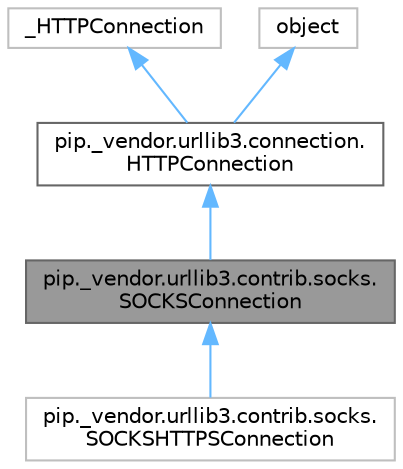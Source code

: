 digraph "pip._vendor.urllib3.contrib.socks.SOCKSConnection"
{
 // LATEX_PDF_SIZE
  bgcolor="transparent";
  edge [fontname=Helvetica,fontsize=10,labelfontname=Helvetica,labelfontsize=10];
  node [fontname=Helvetica,fontsize=10,shape=box,height=0.2,width=0.4];
  Node1 [id="Node000001",label="pip._vendor.urllib3.contrib.socks.\lSOCKSConnection",height=0.2,width=0.4,color="gray40", fillcolor="grey60", style="filled", fontcolor="black",tooltip=" "];
  Node2 -> Node1 [id="edge1_Node000001_Node000002",dir="back",color="steelblue1",style="solid",tooltip=" "];
  Node2 [id="Node000002",label="pip._vendor.urllib3.connection.\lHTTPConnection",height=0.2,width=0.4,color="gray40", fillcolor="white", style="filled",URL="$d0/d47/classpip_1_1__vendor_1_1urllib3_1_1connection_1_1HTTPConnection.html",tooltip=" "];
  Node3 -> Node2 [id="edge2_Node000002_Node000003",dir="back",color="steelblue1",style="solid",tooltip=" "];
  Node3 [id="Node000003",label="_HTTPConnection",height=0.2,width=0.4,color="grey75", fillcolor="white", style="filled",URL="$d8/d9f/class__HTTPConnection.html",tooltip=" "];
  Node4 -> Node2 [id="edge3_Node000002_Node000004",dir="back",color="steelblue1",style="solid",tooltip=" "];
  Node4 [id="Node000004",label="object",height=0.2,width=0.4,color="grey75", fillcolor="white", style="filled",tooltip=" "];
  Node1 -> Node5 [id="edge4_Node000001_Node000005",dir="back",color="steelblue1",style="solid",tooltip=" "];
  Node5 [id="Node000005",label="pip._vendor.urllib3.contrib.socks.\lSOCKSHTTPSConnection",height=0.2,width=0.4,color="grey75", fillcolor="white", style="filled",URL="$dc/d2c/classpip_1_1__vendor_1_1urllib3_1_1contrib_1_1socks_1_1SOCKSHTTPSConnection.html",tooltip=" "];
}
